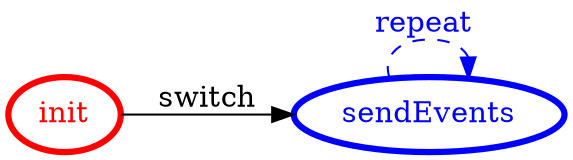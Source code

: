 /*
*
* A GraphViz DOT FSM description 
* Please use a GraphViz visualizer (like http://www.webgraphviz.com)
*  
*/

digraph finite_state_machine {
	rankdir=LR
	size="8,5"
	
	init [ color = red ][ fontcolor = red ][ penwidth = 3 ]
	sendEvents [ color = blue ][ fontcolor = blue ][ penwidth = 3 ]
	
	sendEvents -> sendEvents [ label = "repeat "][ style = dashed ][ color = blue ][ fontcolor = blue ]
	init -> sendEvents [ label = "switch" ][ color = black ][ fontcolor = black ]
}
